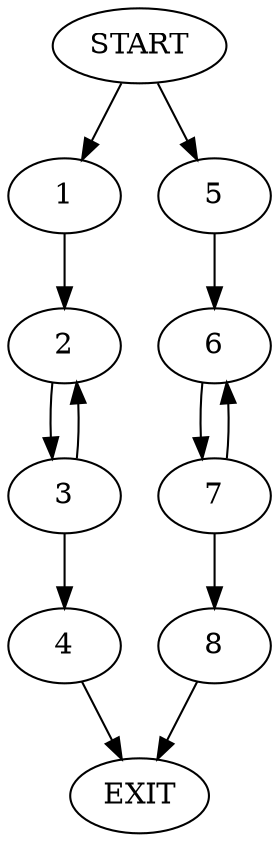 digraph { 
0 [label="START"];
1;
2;
3;
4;
5;
6;
7;
8;
9[label="EXIT"];
0 -> 1;
0 -> 5;
1 -> 2;
2 -> 3;
3 -> 2;
3 -> 4;
4 -> 9;
5 -> 6;
6 -> 7;
7 -> 6;
7 -> 8;
8 -> 9;
}